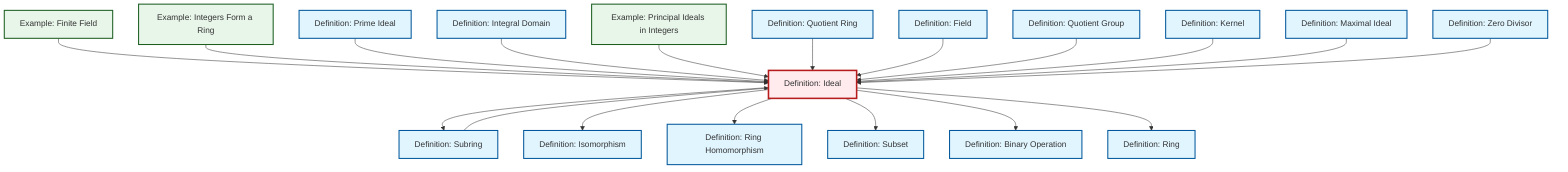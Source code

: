 graph TD
    classDef definition fill:#e1f5fe,stroke:#01579b,stroke-width:2px
    classDef theorem fill:#f3e5f5,stroke:#4a148c,stroke-width:2px
    classDef axiom fill:#fff3e0,stroke:#e65100,stroke-width:2px
    classDef example fill:#e8f5e9,stroke:#1b5e20,stroke-width:2px
    classDef current fill:#ffebee,stroke:#b71c1c,stroke-width:3px
    def-ring-homomorphism["Definition: Ring Homomorphism"]:::definition
    def-field["Definition: Field"]:::definition
    def-subset["Definition: Subset"]:::definition
    ex-integers-ring["Example: Integers Form a Ring"]:::example
    def-subring["Definition: Subring"]:::definition
    ex-principal-ideal["Example: Principal Ideals in Integers"]:::example
    def-kernel["Definition: Kernel"]:::definition
    def-zero-divisor["Definition: Zero Divisor"]:::definition
    def-isomorphism["Definition: Isomorphism"]:::definition
    def-prime-ideal["Definition: Prime Ideal"]:::definition
    ex-finite-field["Example: Finite Field"]:::example
    def-quotient-group["Definition: Quotient Group"]:::definition
    def-integral-domain["Definition: Integral Domain"]:::definition
    def-ring["Definition: Ring"]:::definition
    def-maximal-ideal["Definition: Maximal Ideal"]:::definition
    def-quotient-ring["Definition: Quotient Ring"]:::definition
    def-ideal["Definition: Ideal"]:::definition
    def-binary-operation["Definition: Binary Operation"]:::definition
    def-ideal --> def-subring
    def-ideal --> def-isomorphism
    ex-finite-field --> def-ideal
    def-ideal --> def-ring-homomorphism
    def-ideal --> def-subset
    def-ideal --> def-binary-operation
    ex-integers-ring --> def-ideal
    def-prime-ideal --> def-ideal
    def-integral-domain --> def-ideal
    ex-principal-ideal --> def-ideal
    def-subring --> def-ideal
    def-quotient-ring --> def-ideal
    def-field --> def-ideal
    def-quotient-group --> def-ideal
    def-ideal --> def-ring
    def-kernel --> def-ideal
    def-maximal-ideal --> def-ideal
    def-zero-divisor --> def-ideal
    class def-ideal current